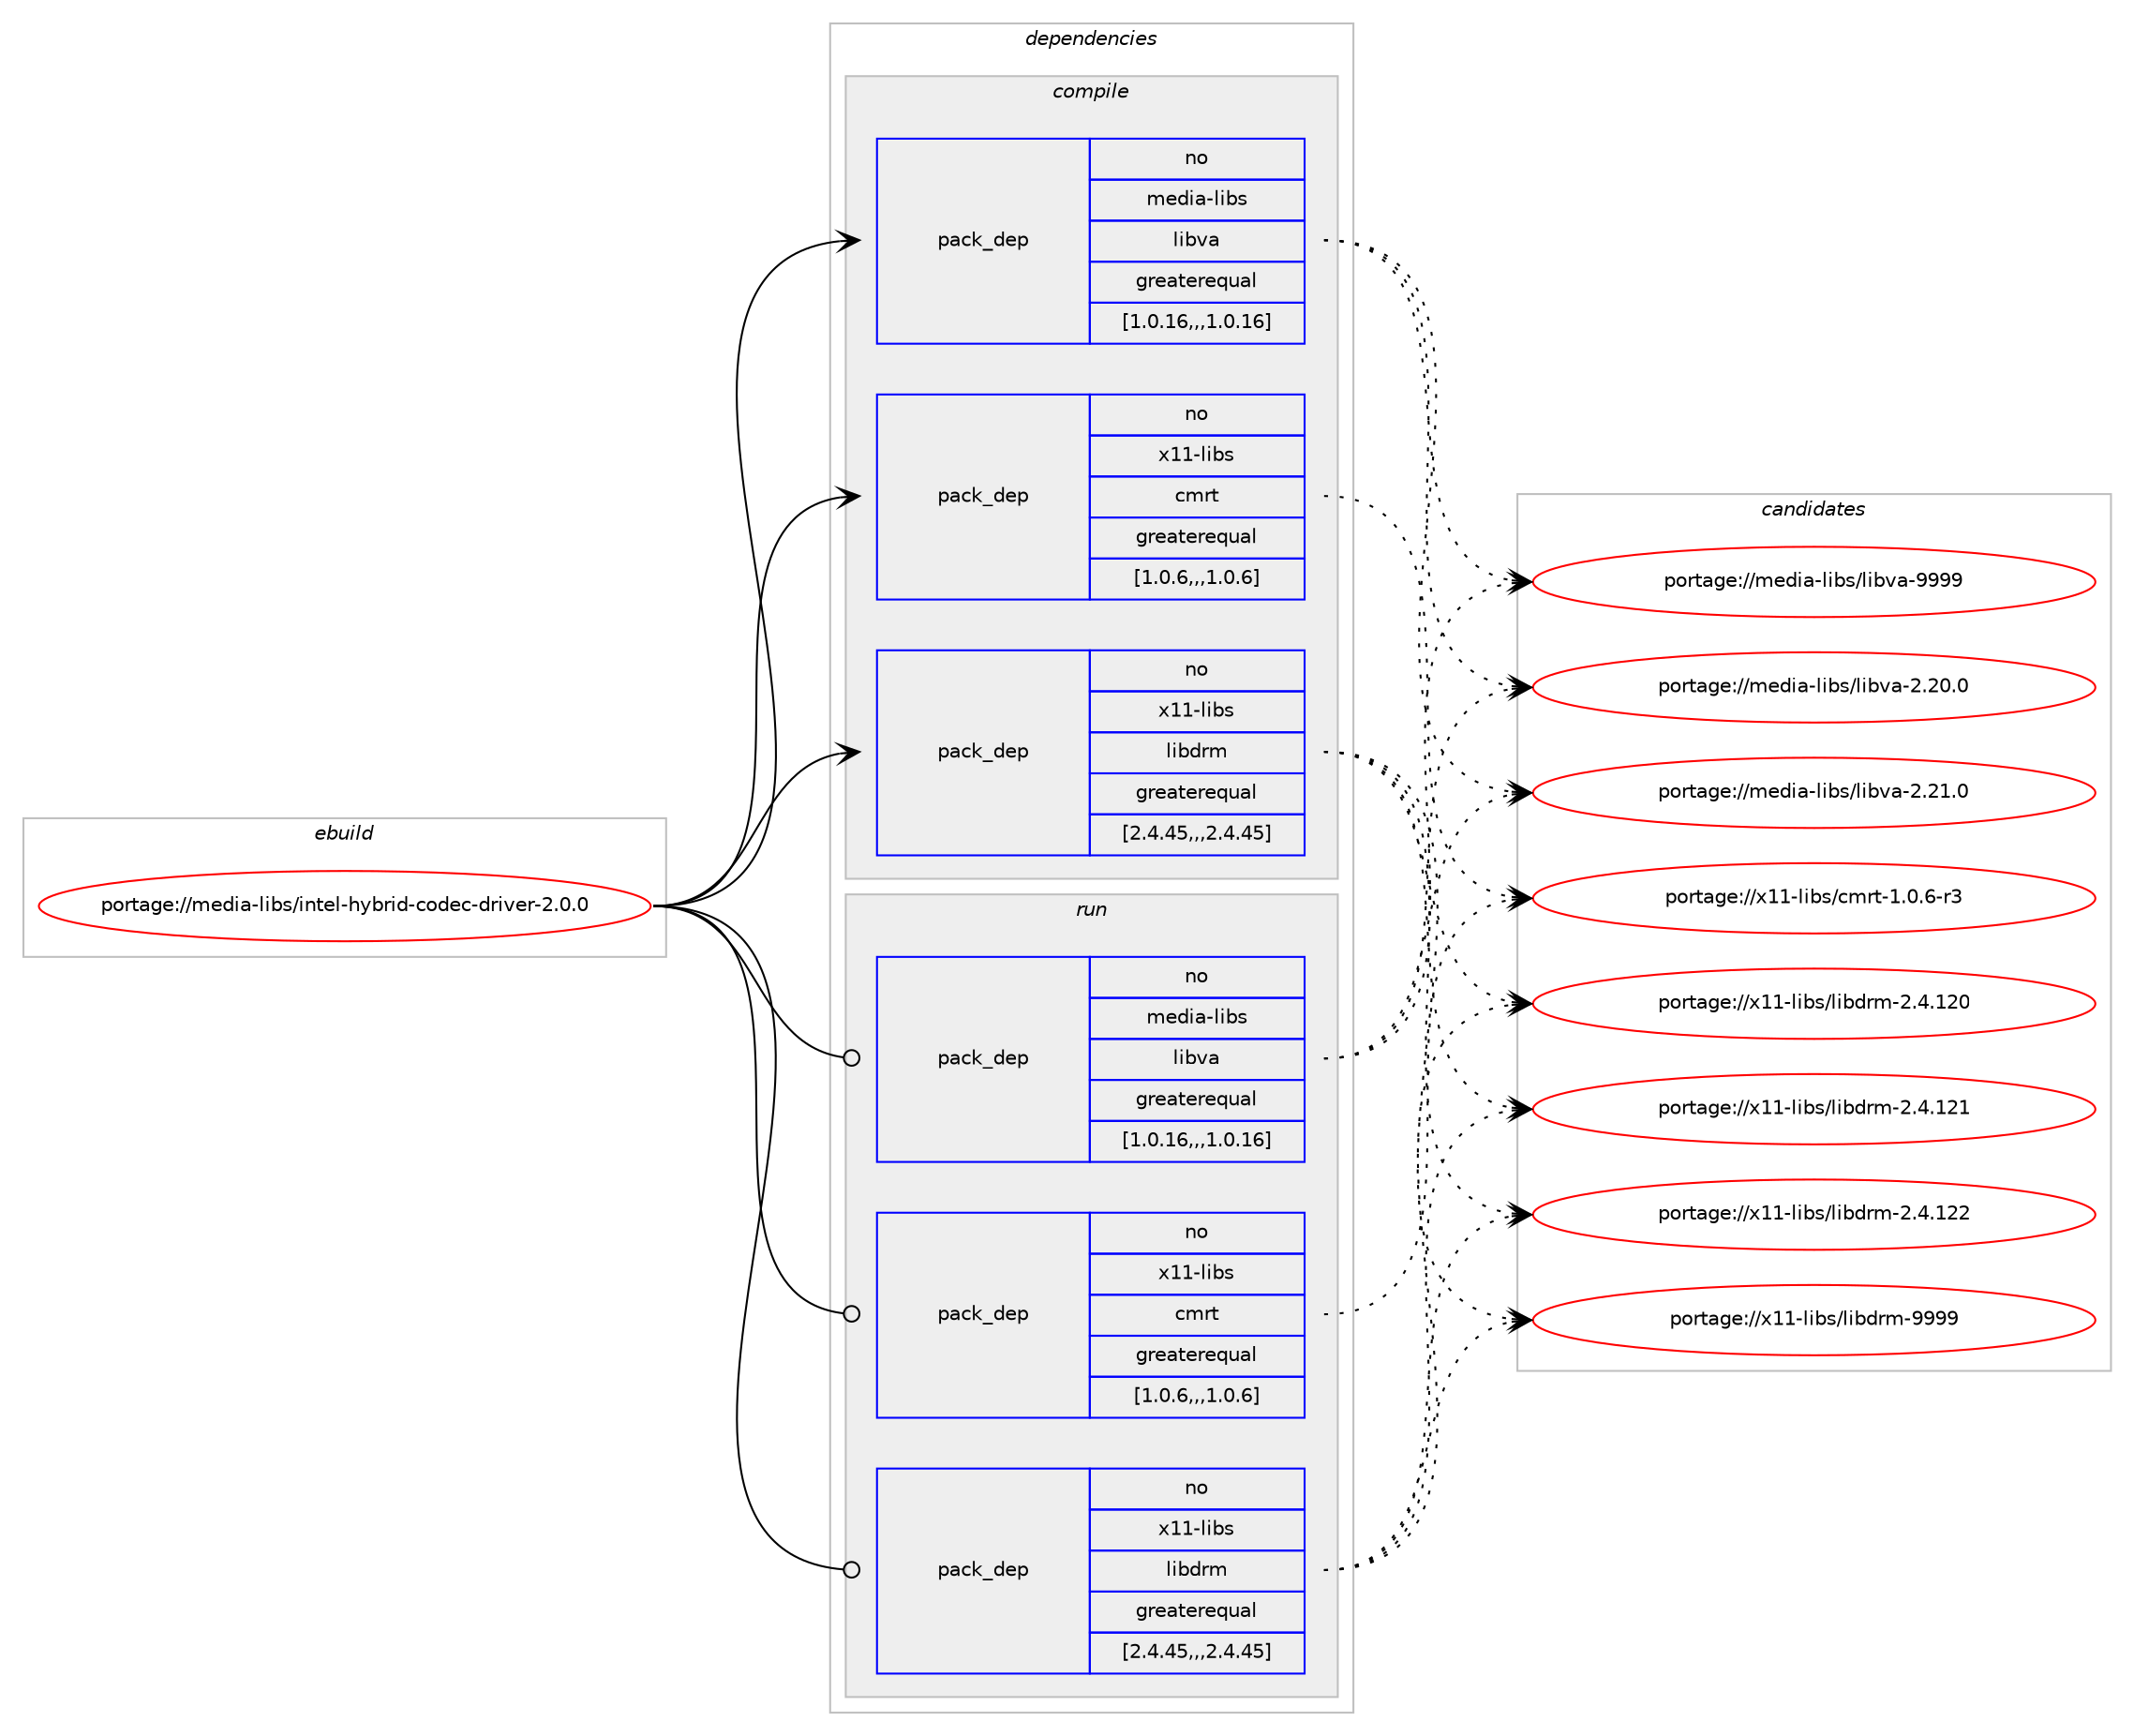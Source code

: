 digraph prolog {

# *************
# Graph options
# *************

newrank=true;
concentrate=true;
compound=true;
graph [rankdir=LR,fontname=Helvetica,fontsize=10,ranksep=1.5];#, ranksep=2.5, nodesep=0.2];
edge  [arrowhead=vee];
node  [fontname=Helvetica,fontsize=10];

# **********
# The ebuild
# **********

subgraph cluster_leftcol {
color=gray;
rank=same;
label=<<i>ebuild</i>>;
id [label="portage://media-libs/intel-hybrid-codec-driver-2.0.0", color=red, width=4, href="../media-libs/intel-hybrid-codec-driver-2.0.0.svg"];
}

# ****************
# The dependencies
# ****************

subgraph cluster_midcol {
color=gray;
label=<<i>dependencies</i>>;
subgraph cluster_compile {
fillcolor="#eeeeee";
style=filled;
label=<<i>compile</i>>;
subgraph pack215692 {
dependency291547 [label=<<TABLE BORDER="0" CELLBORDER="1" CELLSPACING="0" CELLPADDING="4" WIDTH="220"><TR><TD ROWSPAN="6" CELLPADDING="30">pack_dep</TD></TR><TR><TD WIDTH="110">no</TD></TR><TR><TD>media-libs</TD></TR><TR><TD>libva</TD></TR><TR><TD>greaterequal</TD></TR><TR><TD>[1.0.16,,,1.0.16]</TD></TR></TABLE>>, shape=none, color=blue];
}
id:e -> dependency291547:w [weight=20,style="solid",arrowhead="vee"];
subgraph pack215693 {
dependency291548 [label=<<TABLE BORDER="0" CELLBORDER="1" CELLSPACING="0" CELLPADDING="4" WIDTH="220"><TR><TD ROWSPAN="6" CELLPADDING="30">pack_dep</TD></TR><TR><TD WIDTH="110">no</TD></TR><TR><TD>x11-libs</TD></TR><TR><TD>cmrt</TD></TR><TR><TD>greaterequal</TD></TR><TR><TD>[1.0.6,,,1.0.6]</TD></TR></TABLE>>, shape=none, color=blue];
}
id:e -> dependency291548:w [weight=20,style="solid",arrowhead="vee"];
subgraph pack215694 {
dependency291549 [label=<<TABLE BORDER="0" CELLBORDER="1" CELLSPACING="0" CELLPADDING="4" WIDTH="220"><TR><TD ROWSPAN="6" CELLPADDING="30">pack_dep</TD></TR><TR><TD WIDTH="110">no</TD></TR><TR><TD>x11-libs</TD></TR><TR><TD>libdrm</TD></TR><TR><TD>greaterequal</TD></TR><TR><TD>[2.4.45,,,2.4.45]</TD></TR></TABLE>>, shape=none, color=blue];
}
id:e -> dependency291549:w [weight=20,style="solid",arrowhead="vee"];
}
subgraph cluster_compileandrun {
fillcolor="#eeeeee";
style=filled;
label=<<i>compile and run</i>>;
}
subgraph cluster_run {
fillcolor="#eeeeee";
style=filled;
label=<<i>run</i>>;
subgraph pack215695 {
dependency291550 [label=<<TABLE BORDER="0" CELLBORDER="1" CELLSPACING="0" CELLPADDING="4" WIDTH="220"><TR><TD ROWSPAN="6" CELLPADDING="30">pack_dep</TD></TR><TR><TD WIDTH="110">no</TD></TR><TR><TD>media-libs</TD></TR><TR><TD>libva</TD></TR><TR><TD>greaterequal</TD></TR><TR><TD>[1.0.16,,,1.0.16]</TD></TR></TABLE>>, shape=none, color=blue];
}
id:e -> dependency291550:w [weight=20,style="solid",arrowhead="odot"];
subgraph pack215696 {
dependency291551 [label=<<TABLE BORDER="0" CELLBORDER="1" CELLSPACING="0" CELLPADDING="4" WIDTH="220"><TR><TD ROWSPAN="6" CELLPADDING="30">pack_dep</TD></TR><TR><TD WIDTH="110">no</TD></TR><TR><TD>x11-libs</TD></TR><TR><TD>cmrt</TD></TR><TR><TD>greaterequal</TD></TR><TR><TD>[1.0.6,,,1.0.6]</TD></TR></TABLE>>, shape=none, color=blue];
}
id:e -> dependency291551:w [weight=20,style="solid",arrowhead="odot"];
subgraph pack215697 {
dependency291552 [label=<<TABLE BORDER="0" CELLBORDER="1" CELLSPACING="0" CELLPADDING="4" WIDTH="220"><TR><TD ROWSPAN="6" CELLPADDING="30">pack_dep</TD></TR><TR><TD WIDTH="110">no</TD></TR><TR><TD>x11-libs</TD></TR><TR><TD>libdrm</TD></TR><TR><TD>greaterequal</TD></TR><TR><TD>[2.4.45,,,2.4.45]</TD></TR></TABLE>>, shape=none, color=blue];
}
id:e -> dependency291552:w [weight=20,style="solid",arrowhead="odot"];
}
}

# **************
# The candidates
# **************

subgraph cluster_choices {
rank=same;
color=gray;
label=<<i>candidates</i>>;

subgraph choice215692 {
color=black;
nodesep=1;
choice10910110010597451081059811547108105981189745504650484648 [label="portage://media-libs/libva-2.20.0", color=red, width=4,href="../media-libs/libva-2.20.0.svg"];
choice10910110010597451081059811547108105981189745504650494648 [label="portage://media-libs/libva-2.21.0", color=red, width=4,href="../media-libs/libva-2.21.0.svg"];
choice1091011001059745108105981154710810598118974557575757 [label="portage://media-libs/libva-9999", color=red, width=4,href="../media-libs/libva-9999.svg"];
dependency291547:e -> choice10910110010597451081059811547108105981189745504650484648:w [style=dotted,weight="100"];
dependency291547:e -> choice10910110010597451081059811547108105981189745504650494648:w [style=dotted,weight="100"];
dependency291547:e -> choice1091011001059745108105981154710810598118974557575757:w [style=dotted,weight="100"];
}
subgraph choice215693 {
color=black;
nodesep=1;
choice1204949451081059811547991091141164549464846544511451 [label="portage://x11-libs/cmrt-1.0.6-r3", color=red, width=4,href="../x11-libs/cmrt-1.0.6-r3.svg"];
dependency291548:e -> choice1204949451081059811547991091141164549464846544511451:w [style=dotted,weight="100"];
}
subgraph choice215694 {
color=black;
nodesep=1;
choice1204949451081059811547108105981001141094550465246495048 [label="portage://x11-libs/libdrm-2.4.120", color=red, width=4,href="../x11-libs/libdrm-2.4.120.svg"];
choice1204949451081059811547108105981001141094550465246495049 [label="portage://x11-libs/libdrm-2.4.121", color=red, width=4,href="../x11-libs/libdrm-2.4.121.svg"];
choice1204949451081059811547108105981001141094550465246495050 [label="portage://x11-libs/libdrm-2.4.122", color=red, width=4,href="../x11-libs/libdrm-2.4.122.svg"];
choice1204949451081059811547108105981001141094557575757 [label="portage://x11-libs/libdrm-9999", color=red, width=4,href="../x11-libs/libdrm-9999.svg"];
dependency291549:e -> choice1204949451081059811547108105981001141094550465246495048:w [style=dotted,weight="100"];
dependency291549:e -> choice1204949451081059811547108105981001141094550465246495049:w [style=dotted,weight="100"];
dependency291549:e -> choice1204949451081059811547108105981001141094550465246495050:w [style=dotted,weight="100"];
dependency291549:e -> choice1204949451081059811547108105981001141094557575757:w [style=dotted,weight="100"];
}
subgraph choice215695 {
color=black;
nodesep=1;
choice10910110010597451081059811547108105981189745504650484648 [label="portage://media-libs/libva-2.20.0", color=red, width=4,href="../media-libs/libva-2.20.0.svg"];
choice10910110010597451081059811547108105981189745504650494648 [label="portage://media-libs/libva-2.21.0", color=red, width=4,href="../media-libs/libva-2.21.0.svg"];
choice1091011001059745108105981154710810598118974557575757 [label="portage://media-libs/libva-9999", color=red, width=4,href="../media-libs/libva-9999.svg"];
dependency291550:e -> choice10910110010597451081059811547108105981189745504650484648:w [style=dotted,weight="100"];
dependency291550:e -> choice10910110010597451081059811547108105981189745504650494648:w [style=dotted,weight="100"];
dependency291550:e -> choice1091011001059745108105981154710810598118974557575757:w [style=dotted,weight="100"];
}
subgraph choice215696 {
color=black;
nodesep=1;
choice1204949451081059811547991091141164549464846544511451 [label="portage://x11-libs/cmrt-1.0.6-r3", color=red, width=4,href="../x11-libs/cmrt-1.0.6-r3.svg"];
dependency291551:e -> choice1204949451081059811547991091141164549464846544511451:w [style=dotted,weight="100"];
}
subgraph choice215697 {
color=black;
nodesep=1;
choice1204949451081059811547108105981001141094550465246495048 [label="portage://x11-libs/libdrm-2.4.120", color=red, width=4,href="../x11-libs/libdrm-2.4.120.svg"];
choice1204949451081059811547108105981001141094550465246495049 [label="portage://x11-libs/libdrm-2.4.121", color=red, width=4,href="../x11-libs/libdrm-2.4.121.svg"];
choice1204949451081059811547108105981001141094550465246495050 [label="portage://x11-libs/libdrm-2.4.122", color=red, width=4,href="../x11-libs/libdrm-2.4.122.svg"];
choice1204949451081059811547108105981001141094557575757 [label="portage://x11-libs/libdrm-9999", color=red, width=4,href="../x11-libs/libdrm-9999.svg"];
dependency291552:e -> choice1204949451081059811547108105981001141094550465246495048:w [style=dotted,weight="100"];
dependency291552:e -> choice1204949451081059811547108105981001141094550465246495049:w [style=dotted,weight="100"];
dependency291552:e -> choice1204949451081059811547108105981001141094550465246495050:w [style=dotted,weight="100"];
dependency291552:e -> choice1204949451081059811547108105981001141094557575757:w [style=dotted,weight="100"];
}
}

}
